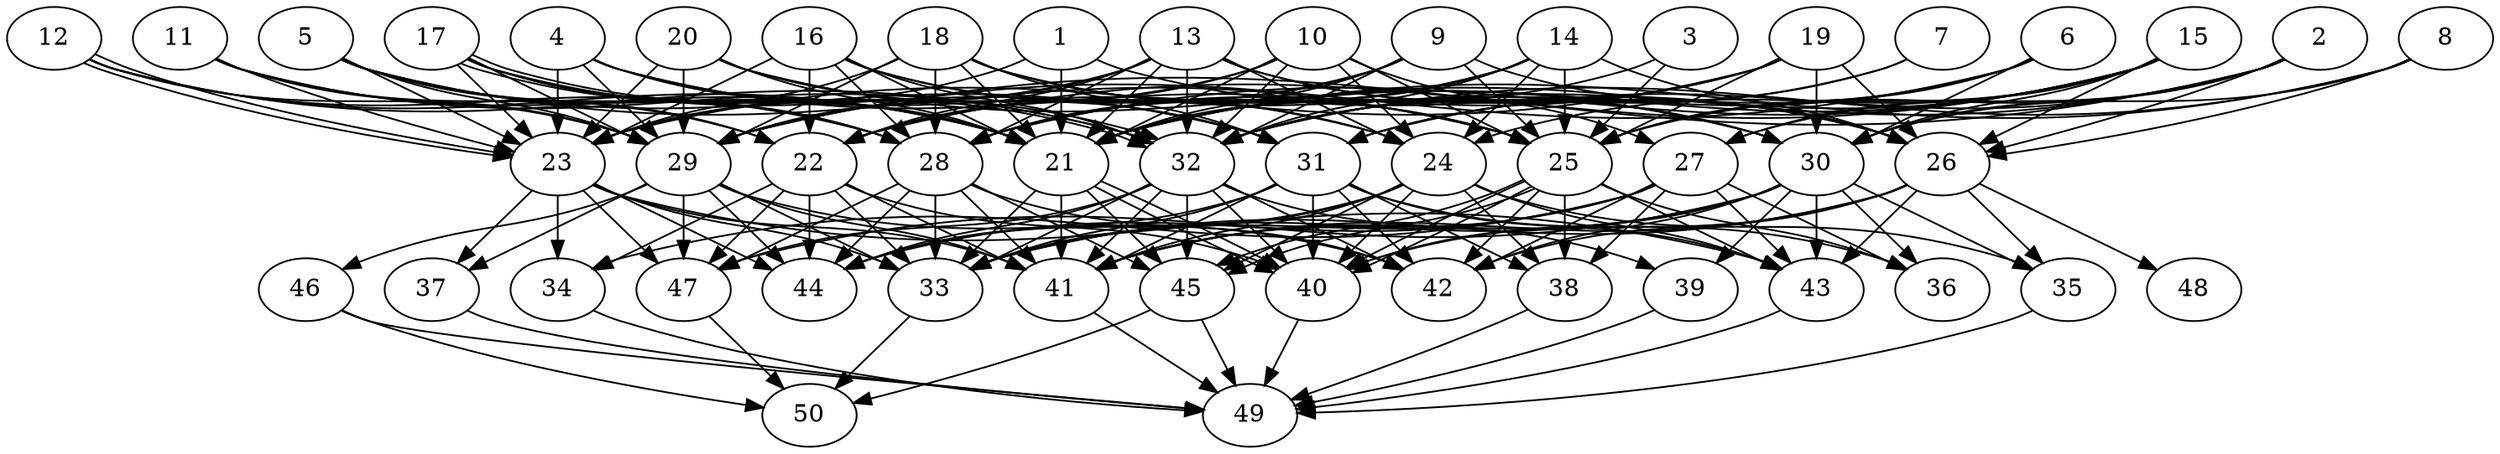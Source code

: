 // DAG automatically generated by daggen at Thu Oct  3 14:07:57 2019
// ./daggen --dot -n 50 --ccr 0.3 --fat 0.7 --regular 0.5 --density 0.9 --mindata 5242880 --maxdata 52428800 
digraph G {
  1 [size="68372480", alpha="0.20", expect_size="20511744"] 
  1 -> 21 [size ="20511744"]
  1 -> 23 [size ="20511744"]
  1 -> 26 [size ="20511744"]
  2 [size="123221333", alpha="0.18", expect_size="36966400"] 
  2 -> 21 [size ="36966400"]
  2 -> 25 [size ="36966400"]
  2 -> 26 [size ="36966400"]
  2 -> 27 [size ="36966400"]
  2 -> 29 [size ="36966400"]
  2 -> 30 [size ="36966400"]
  2 -> 31 [size ="36966400"]
  3 [size="161836373", alpha="0.11", expect_size="48550912"] 
  3 -> 21 [size ="48550912"]
  3 -> 25 [size ="48550912"]
  4 [size="172421120", alpha="0.20", expect_size="51726336"] 
  4 -> 21 [size ="51726336"]
  4 -> 23 [size ="51726336"]
  4 -> 24 [size ="51726336"]
  4 -> 25 [size ="51726336"]
  4 -> 29 [size ="51726336"]
  5 [size="46428160", alpha="0.08", expect_size="13928448"] 
  5 -> 21 [size ="13928448"]
  5 -> 22 [size ="13928448"]
  5 -> 23 [size ="13928448"]
  5 -> 25 [size ="13928448"]
  5 -> 28 [size ="13928448"]
  5 -> 29 [size ="13928448"]
  5 -> 31 [size ="13928448"]
  6 [size="133618347", alpha="0.08", expect_size="40085504"] 
  6 -> 25 [size ="40085504"]
  6 -> 29 [size ="40085504"]
  6 -> 30 [size ="40085504"]
  6 -> 31 [size ="40085504"]
  6 -> 32 [size ="40085504"]
  7 [size="33293653", alpha="0.19", expect_size="9988096"] 
  7 -> 31 [size ="9988096"]
  7 -> 32 [size ="9988096"]
  8 [size="31426560", alpha="0.11", expect_size="9427968"] 
  8 -> 21 [size ="9427968"]
  8 -> 26 [size ="9427968"]
  8 -> 30 [size ="9427968"]
  8 -> 32 [size ="9427968"]
  9 [size="124119040", alpha="0.06", expect_size="37235712"] 
  9 -> 21 [size ="37235712"]
  9 -> 22 [size ="37235712"]
  9 -> 25 [size ="37235712"]
  9 -> 26 [size ="37235712"]
  9 -> 28 [size ="37235712"]
  9 -> 32 [size ="37235712"]
  10 [size="103901867", alpha="0.18", expect_size="31170560"] 
  10 -> 21 [size ="31170560"]
  10 -> 22 [size ="31170560"]
  10 -> 24 [size ="31170560"]
  10 -> 25 [size ="31170560"]
  10 -> 27 [size ="31170560"]
  10 -> 29 [size ="31170560"]
  10 -> 32 [size ="31170560"]
  11 [size="107229867", alpha="0.12", expect_size="32168960"] 
  11 -> 21 [size ="32168960"]
  11 -> 22 [size ="32168960"]
  11 -> 23 [size ="32168960"]
  11 -> 29 [size ="32168960"]
  11 -> 32 [size ="32168960"]
  12 [size="105615360", alpha="0.02", expect_size="31684608"] 
  12 -> 21 [size ="31684608"]
  12 -> 23 [size ="31684608"]
  12 -> 23 [size ="31684608"]
  12 -> 28 [size ="31684608"]
  12 -> 29 [size ="31684608"]
  12 -> 32 [size ="31684608"]
  13 [size="87473493", alpha="0.09", expect_size="26242048"] 
  13 -> 21 [size ="26242048"]
  13 -> 22 [size ="26242048"]
  13 -> 23 [size ="26242048"]
  13 -> 24 [size ="26242048"]
  13 -> 26 [size ="26242048"]
  13 -> 28 [size ="26242048"]
  13 -> 29 [size ="26242048"]
  13 -> 30 [size ="26242048"]
  13 -> 32 [size ="26242048"]
  14 [size="18404693", alpha="0.09", expect_size="5521408"] 
  14 -> 21 [size ="5521408"]
  14 -> 22 [size ="5521408"]
  14 -> 24 [size ="5521408"]
  14 -> 25 [size ="5521408"]
  14 -> 26 [size ="5521408"]
  14 -> 28 [size ="5521408"]
  14 -> 32 [size ="5521408"]
  15 [size="17670827", alpha="0.02", expect_size="5301248"] 
  15 -> 21 [size ="5301248"]
  15 -> 22 [size ="5301248"]
  15 -> 24 [size ="5301248"]
  15 -> 25 [size ="5301248"]
  15 -> 26 [size ="5301248"]
  15 -> 27 [size ="5301248"]
  15 -> 28 [size ="5301248"]
  15 -> 30 [size ="5301248"]
  15 -> 32 [size ="5301248"]
  16 [size="81268053", alpha="0.11", expect_size="24380416"] 
  16 -> 21 [size ="24380416"]
  16 -> 22 [size ="24380416"]
  16 -> 23 [size ="24380416"]
  16 -> 24 [size ="24380416"]
  16 -> 25 [size ="24380416"]
  16 -> 28 [size ="24380416"]
  16 -> 32 [size ="24380416"]
  17 [size="141428053", alpha="0.17", expect_size="42428416"] 
  17 -> 21 [size ="42428416"]
  17 -> 23 [size ="42428416"]
  17 -> 28 [size ="42428416"]
  17 -> 29 [size ="42428416"]
  17 -> 31 [size ="42428416"]
  17 -> 32 [size ="42428416"]
  17 -> 32 [size ="42428416"]
  18 [size="130573653", alpha="0.08", expect_size="39172096"] 
  18 -> 21 [size ="39172096"]
  18 -> 23 [size ="39172096"]
  18 -> 25 [size ="39172096"]
  18 -> 28 [size ="39172096"]
  18 -> 29 [size ="39172096"]
  18 -> 30 [size ="39172096"]
  18 -> 31 [size ="39172096"]
  19 [size="60334080", alpha="0.11", expect_size="18100224"] 
  19 -> 21 [size ="18100224"]
  19 -> 23 [size ="18100224"]
  19 -> 25 [size ="18100224"]
  19 -> 26 [size ="18100224"]
  19 -> 28 [size ="18100224"]
  19 -> 30 [size ="18100224"]
  19 -> 32 [size ="18100224"]
  20 [size="109564587", alpha="0.02", expect_size="32869376"] 
  20 -> 21 [size ="32869376"]
  20 -> 23 [size ="32869376"]
  20 -> 29 [size ="32869376"]
  20 -> 30 [size ="32869376"]
  20 -> 31 [size ="32869376"]
  21 [size="91938133", alpha="0.19", expect_size="27581440"] 
  21 -> 33 [size ="27581440"]
  21 -> 40 [size ="27581440"]
  21 -> 40 [size ="27581440"]
  21 -> 41 [size ="27581440"]
  21 -> 45 [size ="27581440"]
  22 [size="27825493", alpha="0.10", expect_size="8347648"] 
  22 -> 33 [size ="8347648"]
  22 -> 34 [size ="8347648"]
  22 -> 40 [size ="8347648"]
  22 -> 41 [size ="8347648"]
  22 -> 44 [size ="8347648"]
  22 -> 47 [size ="8347648"]
  23 [size="46394027", alpha="0.19", expect_size="13918208"] 
  23 -> 33 [size ="13918208"]
  23 -> 34 [size ="13918208"]
  23 -> 37 [size ="13918208"]
  23 -> 41 [size ="13918208"]
  23 -> 43 [size ="13918208"]
  23 -> 44 [size ="13918208"]
  23 -> 47 [size ="13918208"]
  24 [size="119016107", alpha="0.08", expect_size="35704832"] 
  24 -> 33 [size ="35704832"]
  24 -> 35 [size ="35704832"]
  24 -> 38 [size ="35704832"]
  24 -> 40 [size ="35704832"]
  24 -> 41 [size ="35704832"]
  24 -> 43 [size ="35704832"]
  24 -> 44 [size ="35704832"]
  24 -> 45 [size ="35704832"]
  25 [size="32754347", alpha="0.00", expect_size="9826304"] 
  25 -> 36 [size ="9826304"]
  25 -> 38 [size ="9826304"]
  25 -> 40 [size ="9826304"]
  25 -> 40 [size ="9826304"]
  25 -> 42 [size ="9826304"]
  25 -> 43 [size ="9826304"]
  25 -> 45 [size ="9826304"]
  25 -> 45 [size ="9826304"]
  26 [size="46025387", alpha="0.07", expect_size="13807616"] 
  26 -> 33 [size ="13807616"]
  26 -> 35 [size ="13807616"]
  26 -> 40 [size ="13807616"]
  26 -> 41 [size ="13807616"]
  26 -> 42 [size ="13807616"]
  26 -> 43 [size ="13807616"]
  26 -> 48 [size ="13807616"]
  27 [size="130795520", alpha="0.16", expect_size="39238656"] 
  27 -> 33 [size ="39238656"]
  27 -> 34 [size ="39238656"]
  27 -> 36 [size ="39238656"]
  27 -> 38 [size ="39238656"]
  27 -> 41 [size ="39238656"]
  27 -> 42 [size ="39238656"]
  27 -> 43 [size ="39238656"]
  27 -> 44 [size ="39238656"]
  28 [size="111080107", alpha="0.07", expect_size="33324032"] 
  28 -> 33 [size ="33324032"]
  28 -> 41 [size ="33324032"]
  28 -> 42 [size ="33324032"]
  28 -> 44 [size ="33324032"]
  28 -> 45 [size ="33324032"]
  28 -> 47 [size ="33324032"]
  29 [size="171380053", alpha="0.12", expect_size="51414016"] 
  29 -> 33 [size ="51414016"]
  29 -> 37 [size ="51414016"]
  29 -> 41 [size ="51414016"]
  29 -> 42 [size ="51414016"]
  29 -> 44 [size ="51414016"]
  29 -> 46 [size ="51414016"]
  29 -> 47 [size ="51414016"]
  30 [size="103229440", alpha="0.07", expect_size="30968832"] 
  30 -> 33 [size ="30968832"]
  30 -> 35 [size ="30968832"]
  30 -> 36 [size ="30968832"]
  30 -> 39 [size ="30968832"]
  30 -> 40 [size ="30968832"]
  30 -> 41 [size ="30968832"]
  30 -> 42 [size ="30968832"]
  30 -> 43 [size ="30968832"]
  30 -> 47 [size ="30968832"]
  31 [size="119579307", alpha="0.14", expect_size="35873792"] 
  31 -> 33 [size ="35873792"]
  31 -> 36 [size ="35873792"]
  31 -> 38 [size ="35873792"]
  31 -> 40 [size ="35873792"]
  31 -> 41 [size ="35873792"]
  31 -> 42 [size ="35873792"]
  31 -> 43 [size ="35873792"]
  31 -> 44 [size ="35873792"]
  32 [size="114039467", alpha="0.12", expect_size="34211840"] 
  32 -> 33 [size ="34211840"]
  32 -> 39 [size ="34211840"]
  32 -> 40 [size ="34211840"]
  32 -> 41 [size ="34211840"]
  32 -> 42 [size ="34211840"]
  32 -> 44 [size ="34211840"]
  32 -> 45 [size ="34211840"]
  32 -> 47 [size ="34211840"]
  33 [size="35068587", alpha="0.20", expect_size="10520576"] 
  33 -> 50 [size ="10520576"]
  34 [size="27030187", alpha="0.07", expect_size="8109056"] 
  34 -> 49 [size ="8109056"]
  35 [size="87579307", alpha="0.14", expect_size="26273792"] 
  35 -> 49 [size ="26273792"]
  36 [size="88391680", alpha="0.09", expect_size="26517504"] 
  37 [size="145605973", alpha="0.00", expect_size="43681792"] 
  37 -> 49 [size ="43681792"]
  38 [size="117756587", alpha="0.06", expect_size="35326976"] 
  38 -> 49 [size ="35326976"]
  39 [size="18797227", alpha="0.16", expect_size="5639168"] 
  39 -> 49 [size ="5639168"]
  40 [size="112660480", alpha="0.19", expect_size="33798144"] 
  40 -> 49 [size ="33798144"]
  41 [size="171199147", alpha="0.11", expect_size="51359744"] 
  41 -> 49 [size ="51359744"]
  42 [size="126883840", alpha="0.04", expect_size="38065152"] 
  43 [size="67853653", alpha="0.02", expect_size="20356096"] 
  43 -> 49 [size ="20356096"]
  44 [size="64109227", alpha="0.12", expect_size="19232768"] 
  45 [size="116575573", alpha="0.03", expect_size="34972672"] 
  45 -> 49 [size ="34972672"]
  45 -> 50 [size ="34972672"]
  46 [size="68164267", alpha="0.19", expect_size="20449280"] 
  46 -> 49 [size ="20449280"]
  46 -> 50 [size ="20449280"]
  47 [size="139960320", alpha="0.09", expect_size="41988096"] 
  47 -> 50 [size ="41988096"]
  48 [size="141339307", alpha="0.11", expect_size="42401792"] 
  49 [size="28112213", alpha="0.12", expect_size="8433664"] 
  50 [size="157716480", alpha="0.04", expect_size="47314944"] 
}
